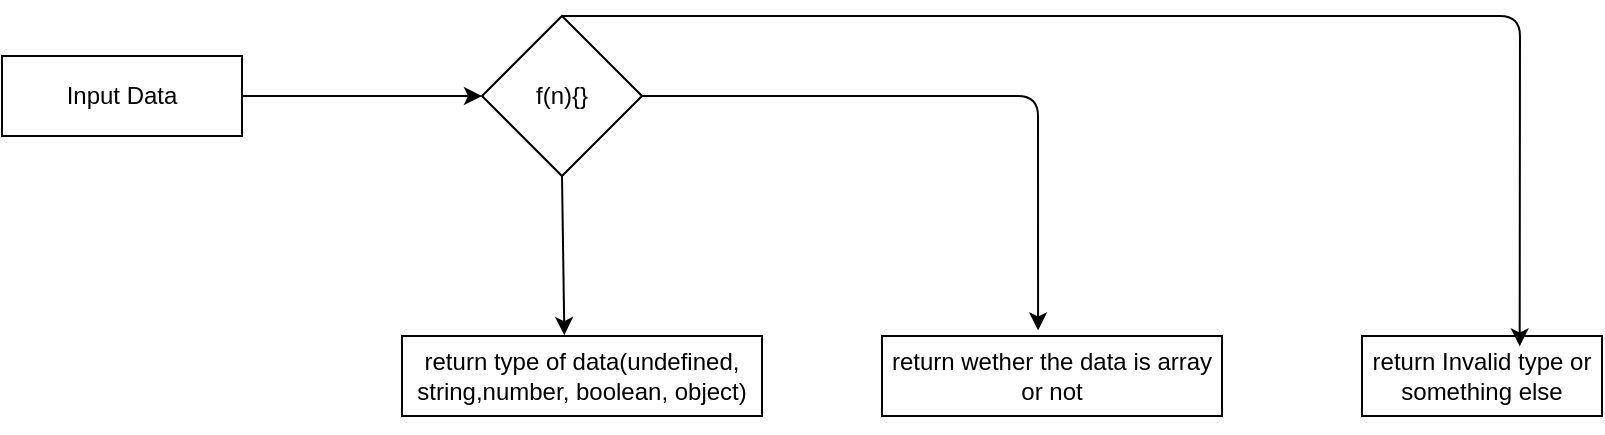 <mxfile version="14.5.1" type="device"><diagram id="97ENsAPuvdztm6sjtcf_" name="Page-1"><mxGraphModel dx="1038" dy="607" grid="1" gridSize="10" guides="1" tooltips="1" connect="1" arrows="1" fold="1" page="1" pageScale="1" pageWidth="850" pageHeight="1100" math="0" shadow="0"><root><mxCell id="0"/><mxCell id="1" parent="0"/><mxCell id="Pte-kcsKgyrMMLJJ8w8m-1" value="Input Data" style="rounded=0;whiteSpace=wrap;html=1;" vertex="1" parent="1"><mxGeometry y="220" width="120" height="40" as="geometry"/></mxCell><mxCell id="Pte-kcsKgyrMMLJJ8w8m-2" value="" style="endArrow=classic;html=1;exitX=1;exitY=0.5;exitDx=0;exitDy=0;" edge="1" parent="1" source="Pte-kcsKgyrMMLJJ8w8m-1"><mxGeometry width="50" height="50" relative="1" as="geometry"><mxPoint x="400" y="330" as="sourcePoint"/><mxPoint x="240" y="240" as="targetPoint"/><Array as="points"/></mxGeometry></mxCell><mxCell id="Pte-kcsKgyrMMLJJ8w8m-3" value="f(n){}" style="rhombus;whiteSpace=wrap;html=1;" vertex="1" parent="1"><mxGeometry x="240" y="200" width="80" height="80" as="geometry"/></mxCell><mxCell id="Pte-kcsKgyrMMLJJ8w8m-4" value="" style="endArrow=classic;html=1;exitX=0.5;exitY=1;exitDx=0;exitDy=0;entryX=0.451;entryY=-0.01;entryDx=0;entryDy=0;entryPerimeter=0;" edge="1" parent="1" source="Pte-kcsKgyrMMLJJ8w8m-3" target="Pte-kcsKgyrMMLJJ8w8m-6"><mxGeometry width="50" height="50" relative="1" as="geometry"><mxPoint x="400" y="330" as="sourcePoint"/><mxPoint x="360" y="360" as="targetPoint"/></mxGeometry></mxCell><mxCell id="Pte-kcsKgyrMMLJJ8w8m-6" value="return type of data(undefined, string,number, boolean, object)" style="rounded=0;whiteSpace=wrap;html=1;" vertex="1" parent="1"><mxGeometry x="200" y="360" width="180" height="40" as="geometry"/></mxCell><mxCell id="Pte-kcsKgyrMMLJJ8w8m-7" value="return wether the data is array or not" style="rounded=0;whiteSpace=wrap;html=1;" vertex="1" parent="1"><mxGeometry x="440" y="360" width="170" height="40" as="geometry"/></mxCell><mxCell id="Pte-kcsKgyrMMLJJ8w8m-10" value="" style="endArrow=classic;html=1;exitX=1;exitY=0.5;exitDx=0;exitDy=0;entryX=0.459;entryY=-0.07;entryDx=0;entryDy=0;entryPerimeter=0;" edge="1" parent="1" source="Pte-kcsKgyrMMLJJ8w8m-3" target="Pte-kcsKgyrMMLJJ8w8m-7"><mxGeometry width="50" height="50" relative="1" as="geometry"><mxPoint x="400" y="320" as="sourcePoint"/><mxPoint x="600" y="360" as="targetPoint"/><Array as="points"><mxPoint x="480" y="240"/><mxPoint x="518" y="240"/></Array></mxGeometry></mxCell><mxCell id="Pte-kcsKgyrMMLJJ8w8m-12" style="edgeStyle=orthogonalEdgeStyle;rounded=0;orthogonalLoop=1;jettySize=auto;html=1;exitX=0.5;exitY=1;exitDx=0;exitDy=0;" edge="1" parent="1" source="Pte-kcsKgyrMMLJJ8w8m-7" target="Pte-kcsKgyrMMLJJ8w8m-7"><mxGeometry relative="1" as="geometry"/></mxCell><mxCell id="Pte-kcsKgyrMMLJJ8w8m-14" value="return Invalid type or something else" style="rounded=0;whiteSpace=wrap;html=1;" vertex="1" parent="1"><mxGeometry x="680" y="360" width="120" height="40" as="geometry"/></mxCell><mxCell id="Pte-kcsKgyrMMLJJ8w8m-15" value="" style="endArrow=classic;html=1;exitX=0.5;exitY=0;exitDx=0;exitDy=0;entryX=0.657;entryY=0.13;entryDx=0;entryDy=0;entryPerimeter=0;" edge="1" parent="1" source="Pte-kcsKgyrMMLJJ8w8m-3" target="Pte-kcsKgyrMMLJJ8w8m-14"><mxGeometry width="50" height="50" relative="1" as="geometry"><mxPoint x="400" y="310" as="sourcePoint"/><mxPoint x="800" y="200" as="targetPoint"/><Array as="points"><mxPoint x="759" y="200"/></Array></mxGeometry></mxCell></root></mxGraphModel></diagram></mxfile>